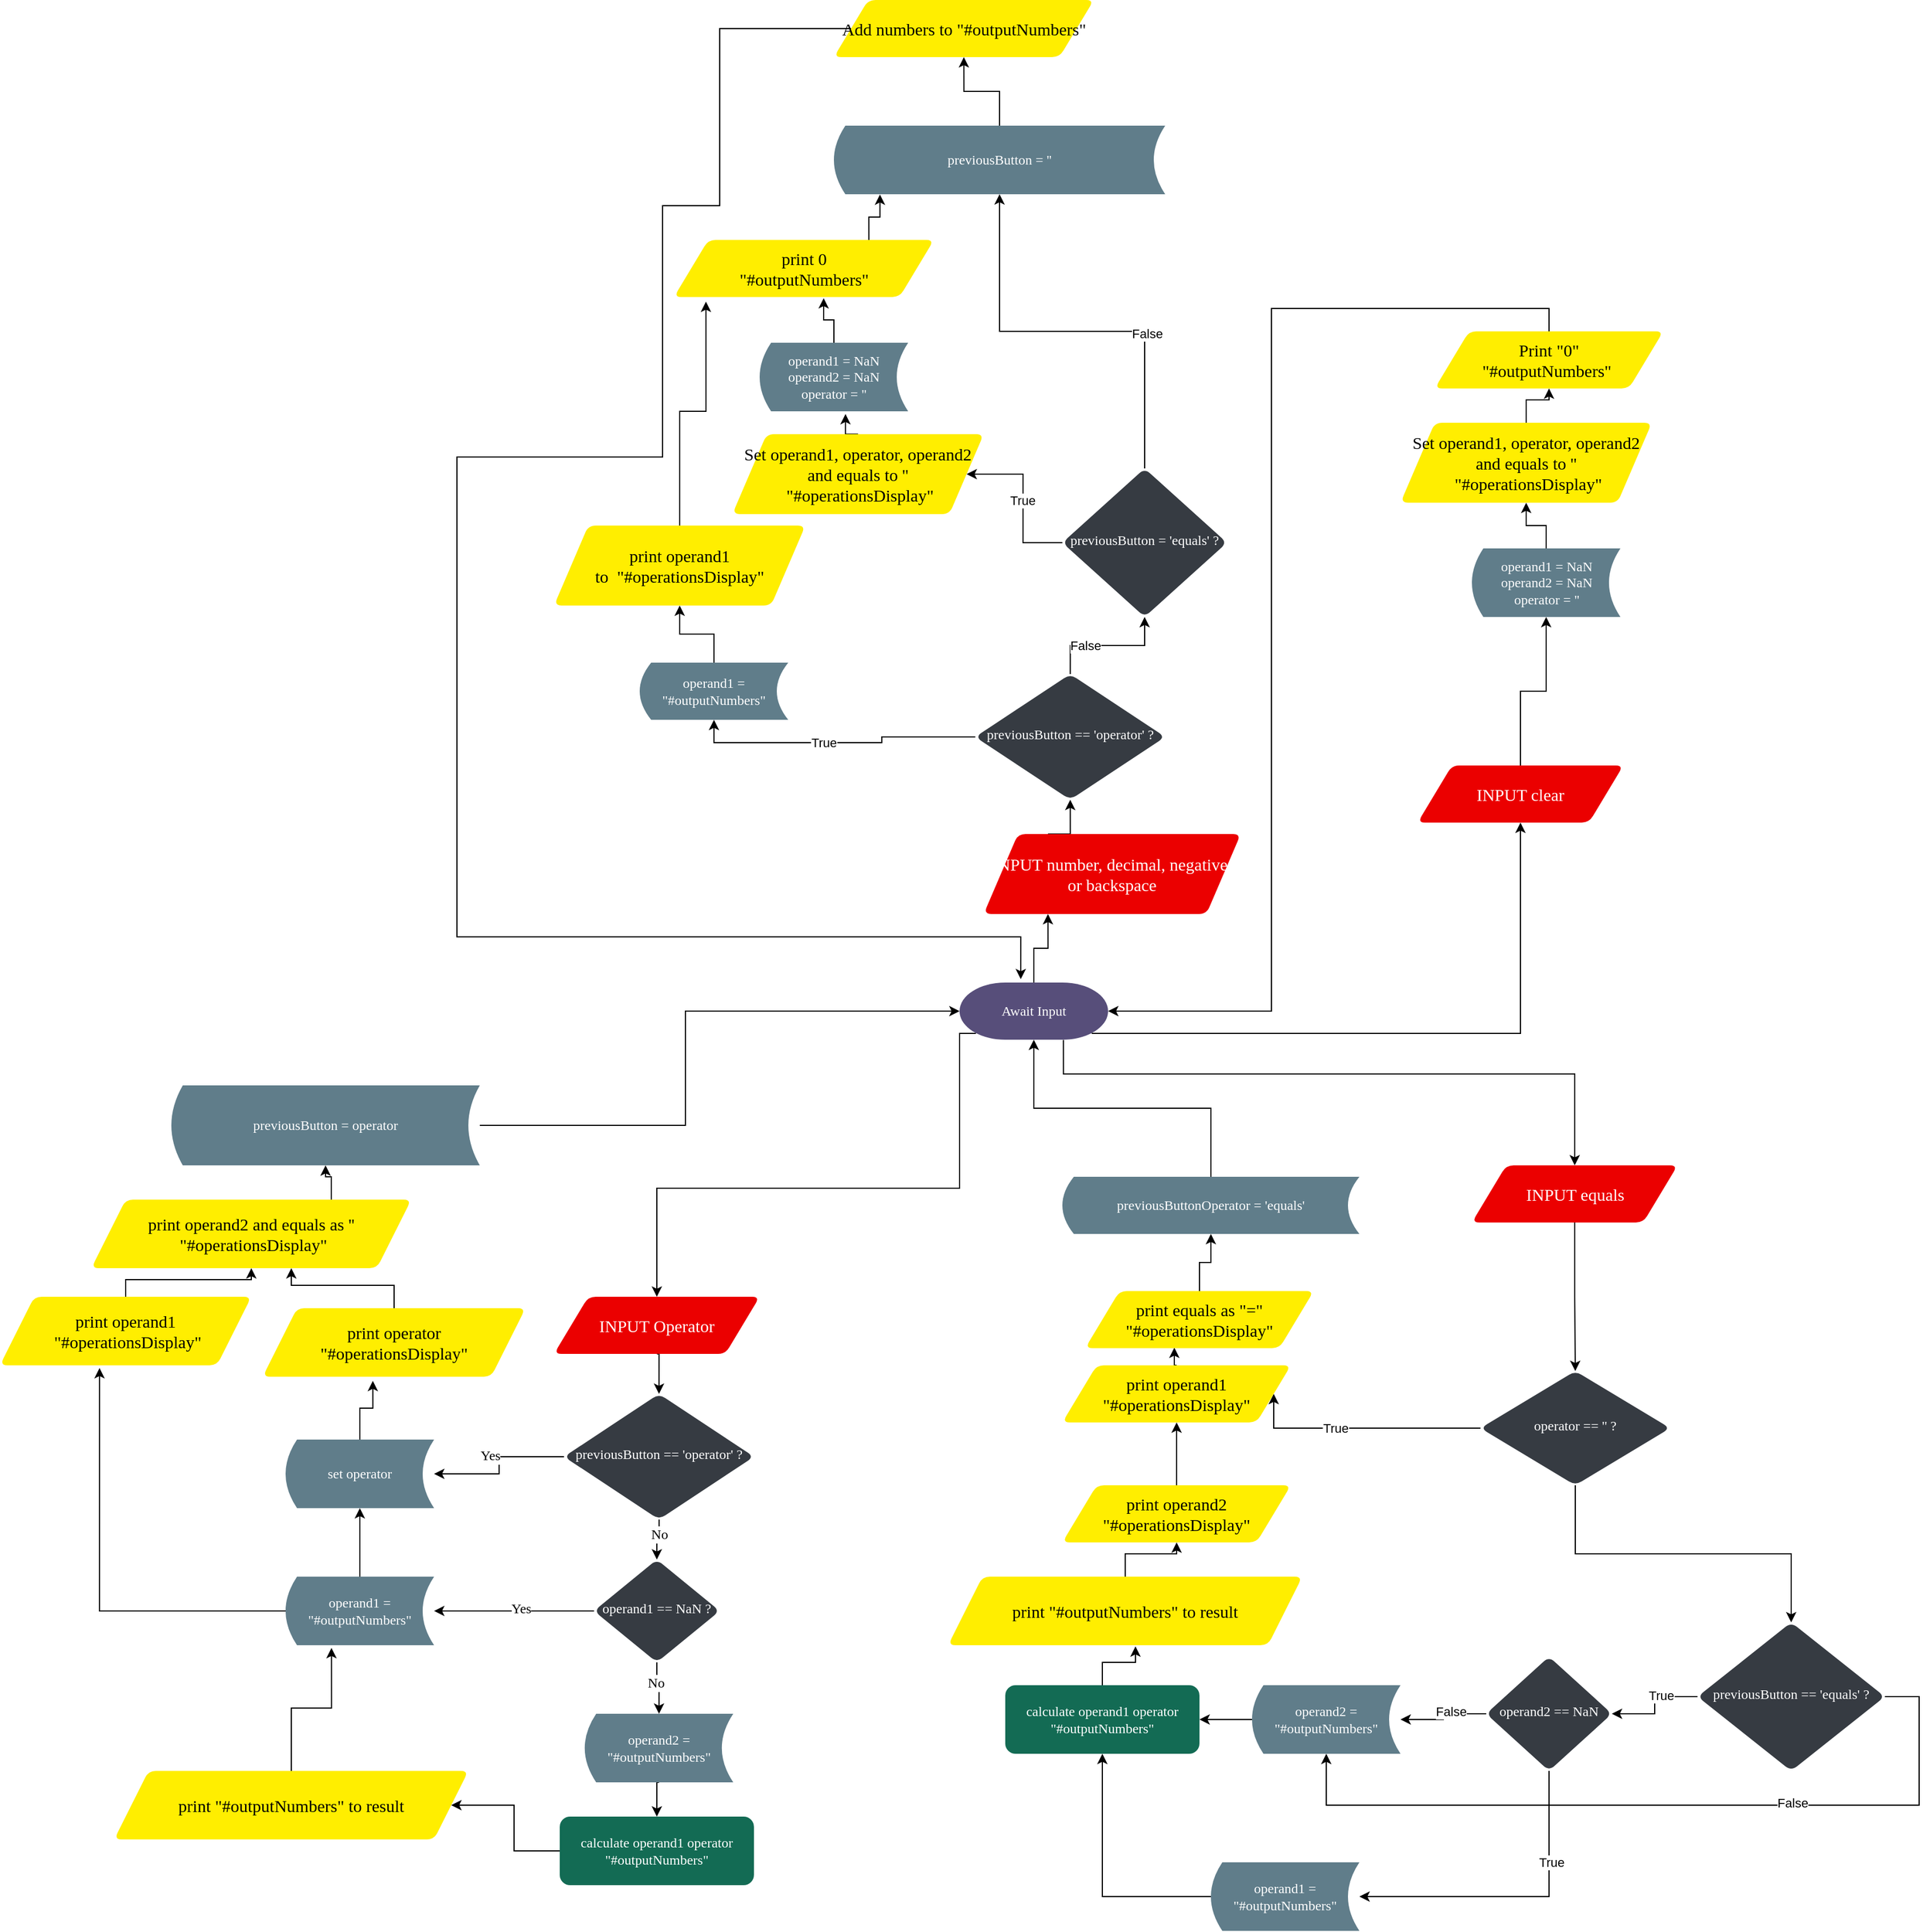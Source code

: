 <mxfile version="18.0.1" type="device"><diagram id="Rly4So87gS223mJRuIEQ" name="Page-1"><mxGraphModel dx="2090" dy="1705" grid="1" gridSize="10" guides="1" tooltips="1" connect="1" arrows="1" fold="1" page="0" pageScale="1" pageWidth="10000" pageHeight="10000" background="none" math="0" shadow="0"><root><mxCell id="0"/><mxCell id="1" parent="0"/><mxCell id="tPh6RQ-G_wPDg8Ruz9dp-7" style="edgeStyle=orthogonalEdgeStyle;rounded=0;orthogonalLoop=1;jettySize=auto;html=1;exitX=0.5;exitY=1;exitDx=0;exitDy=0;entryX=0.5;entryY=0;entryDx=0;entryDy=0;" parent="1" source="tPh6RQ-G_wPDg8Ruz9dp-3" target="tPh6RQ-G_wPDg8Ruz9dp-6" edge="1"><mxGeometry relative="1" as="geometry"/></mxCell><mxCell id="tPh6RQ-G_wPDg8Ruz9dp-3" value="INPUT Operator" style="shape=parallelogram;perimeter=parallelogramPerimeter;whiteSpace=wrap;fixedSize=1;rounded=1;fontFamily=Bahnschrift SemiBold;fontColor=#FFFFFF;fillColor=#EB0000;strokeColor=none;fontStyle=0;size=30;arcSize=13;fontSize=15;align=center;html=1;" parent="1" vertex="1"><mxGeometry x="-125" y="685" width="180" height="50" as="geometry"/></mxCell><mxCell id="tPh6RQ-G_wPDg8Ruz9dp-9" style="edgeStyle=orthogonalEdgeStyle;rounded=0;orthogonalLoop=1;jettySize=auto;html=1;entryX=0.5;entryY=0;entryDx=0;entryDy=0;fontSize=6;" parent="1" source="tPh6RQ-G_wPDg8Ruz9dp-6" target="tPh6RQ-G_wPDg8Ruz9dp-8" edge="1"><mxGeometry relative="1" as="geometry"/></mxCell><mxCell id="tPh6RQ-G_wPDg8Ruz9dp-39" value="No" style="edgeLabel;html=1;align=center;verticalAlign=middle;resizable=0;points=[];fontSize=12;fontStyle=0;fontFamily=Lucida Console;" parent="tPh6RQ-G_wPDg8Ruz9dp-9" vertex="1" connectable="0"><mxGeometry x="-0.307" relative="1" as="geometry"><mxPoint as="offset"/></mxGeometry></mxCell><mxCell id="tPh6RQ-G_wPDg8Ruz9dp-23" style="edgeStyle=orthogonalEdgeStyle;rounded=0;orthogonalLoop=1;jettySize=auto;html=1;fontSize=12;" parent="1" source="tPh6RQ-G_wPDg8Ruz9dp-6" target="tPh6RQ-G_wPDg8Ruz9dp-22" edge="1"><mxGeometry relative="1" as="geometry"/></mxCell><mxCell id="tPh6RQ-G_wPDg8Ruz9dp-37" value="Yes" style="edgeLabel;html=1;align=center;verticalAlign=middle;resizable=0;points=[];fontSize=12;fontStyle=0;fontFamily=Lucida Console;" parent="tPh6RQ-G_wPDg8Ruz9dp-23" vertex="1" connectable="0"><mxGeometry x="-0.174" y="-1" relative="1" as="geometry"><mxPoint x="-12" as="offset"/></mxGeometry></mxCell><mxCell id="tPh6RQ-G_wPDg8Ruz9dp-6" value="previousButton == 'operator' ?" style="rhombus;whiteSpace=wrap;html=1;shadow=0;fontFamily=Lucida Console;fontSize=12;align=center;strokeWidth=1;spacing=6;spacingTop=-4;rounded=1;arcSize=13;strokeColor=none;fontStyle=0;fontColor=#FFFFFF;fillColor=#363B42;" parent="1" vertex="1"><mxGeometry x="-116.25" y="770" width="166.25" height="110" as="geometry"/></mxCell><mxCell id="tPh6RQ-G_wPDg8Ruz9dp-12" style="edgeStyle=orthogonalEdgeStyle;rounded=0;orthogonalLoop=1;jettySize=auto;html=1;entryX=0.5;entryY=0;entryDx=0;entryDy=0;fontSize=12;" parent="1" source="tPh6RQ-G_wPDg8Ruz9dp-8" target="dW-GV8XVeUPdN6bRIFQh-60" edge="1"><mxGeometry relative="1" as="geometry"><mxPoint x="-35" y="1050" as="targetPoint"/></mxGeometry></mxCell><mxCell id="tPh6RQ-G_wPDg8Ruz9dp-40" value="No&lt;br style=&quot;font-size: 12px;&quot;&gt;" style="edgeLabel;html=1;align=center;verticalAlign=middle;resizable=0;points=[];fontSize=12;fontStyle=0;fontFamily=Lucida Console;" parent="tPh6RQ-G_wPDg8Ruz9dp-12" vertex="1" connectable="0"><mxGeometry x="-0.226" y="-1" relative="1" as="geometry"><mxPoint as="offset"/></mxGeometry></mxCell><mxCell id="tPh6RQ-G_wPDg8Ruz9dp-21" style="edgeStyle=orthogonalEdgeStyle;rounded=0;orthogonalLoop=1;jettySize=auto;html=1;exitX=0;exitY=0.5;exitDx=0;exitDy=0;fontSize=12;" parent="1" source="tPh6RQ-G_wPDg8Ruz9dp-8" target="tPh6RQ-G_wPDg8Ruz9dp-18" edge="1"><mxGeometry relative="1" as="geometry"/></mxCell><mxCell id="tPh6RQ-G_wPDg8Ruz9dp-38" value="Yes" style="edgeLabel;html=1;align=center;verticalAlign=middle;resizable=0;points=[];fontSize=12;fontStyle=0;fontFamily=Lucida Console;" parent="tPh6RQ-G_wPDg8Ruz9dp-21" vertex="1" connectable="0"><mxGeometry x="-0.088" y="-2" relative="1" as="geometry"><mxPoint as="offset"/></mxGeometry></mxCell><mxCell id="tPh6RQ-G_wPDg8Ruz9dp-8" value="operand1 == NaN ?" style="rhombus;whiteSpace=wrap;html=1;shadow=0;fontFamily=Lucida Console;fontSize=12;align=center;strokeWidth=1;spacing=6;spacingTop=-4;rounded=1;arcSize=13;strokeColor=none;fontStyle=0;fontColor=#FFFFFF;fillColor=#363B42;" parent="1" vertex="1"><mxGeometry x="-90" y="915" width="110" height="90" as="geometry"/></mxCell><mxCell id="tPh6RQ-G_wPDg8Ruz9dp-19" style="edgeStyle=orthogonalEdgeStyle;rounded=0;orthogonalLoop=1;jettySize=auto;html=1;exitX=0.5;exitY=0;exitDx=0;exitDy=0;entryX=0.309;entryY=1.04;entryDx=0;entryDy=0;entryPerimeter=0;fontSize=12;" parent="1" source="tPh6RQ-G_wPDg8Ruz9dp-16" target="tPh6RQ-G_wPDg8Ruz9dp-18" edge="1"><mxGeometry relative="1" as="geometry"/></mxCell><mxCell id="tPh6RQ-G_wPDg8Ruz9dp-16" value="print&amp;nbsp;&quot;#outputNumbers&quot; to result" style="shape=parallelogram;perimeter=parallelogramPerimeter;whiteSpace=wrap;fixedSize=1;rounded=1;fontFamily=Bahnschrift SemiBold;fontColor=default;fillColor=#FFEE00;strokeColor=none;fontStyle=0;size=30;arcSize=13;fontSize=15;align=center;html=1;" parent="1" vertex="1"><mxGeometry x="-510" y="1100" width="310" height="60" as="geometry"/></mxCell><mxCell id="tPh6RQ-G_wPDg8Ruz9dp-24" style="edgeStyle=orthogonalEdgeStyle;rounded=0;orthogonalLoop=1;jettySize=auto;html=1;exitX=0.5;exitY=0;exitDx=0;exitDy=0;fontSize=12;" parent="1" source="tPh6RQ-G_wPDg8Ruz9dp-18" target="tPh6RQ-G_wPDg8Ruz9dp-22" edge="1"><mxGeometry relative="1" as="geometry"/></mxCell><mxCell id="tPh6RQ-G_wPDg8Ruz9dp-28" style="edgeStyle=orthogonalEdgeStyle;rounded=0;orthogonalLoop=1;jettySize=auto;html=1;exitX=0;exitY=0.5;exitDx=0;exitDy=0;entryX=0.396;entryY=1.04;entryDx=0;entryDy=0;entryPerimeter=0;fontSize=12;" parent="1" source="tPh6RQ-G_wPDg8Ruz9dp-18" target="tPh6RQ-G_wPDg8Ruz9dp-26" edge="1"><mxGeometry relative="1" as="geometry"/></mxCell><mxCell id="tPh6RQ-G_wPDg8Ruz9dp-18" value="operand1 = &quot;#outputNumbers&quot;" style="shape=dataStorage;whiteSpace=wrap;html=1;fixedSize=1;rounded=1;fontFamily=Lucida Console;fontColor=#FFFFFF;fillColor=#607D8A;strokeColor=none;fontStyle=0;size=10;sketch=0;shadow=0;fontSize=12;" parent="1" vertex="1"><mxGeometry x="-360" y="930" width="130" height="60" as="geometry"/></mxCell><mxCell id="tPh6RQ-G_wPDg8Ruz9dp-27" style="edgeStyle=orthogonalEdgeStyle;rounded=0;orthogonalLoop=1;jettySize=auto;html=1;exitX=0.5;exitY=0;exitDx=0;exitDy=0;entryX=0.419;entryY=1.06;entryDx=0;entryDy=0;entryPerimeter=0;fontSize=12;" parent="1" source="tPh6RQ-G_wPDg8Ruz9dp-22" target="tPh6RQ-G_wPDg8Ruz9dp-25" edge="1"><mxGeometry relative="1" as="geometry"/></mxCell><mxCell id="tPh6RQ-G_wPDg8Ruz9dp-22" value="set operator" style="shape=dataStorage;whiteSpace=wrap;html=1;fixedSize=1;rounded=1;fontFamily=Lucida Console;fontColor=#FFFFFF;fillColor=#607D8A;strokeColor=none;fontStyle=0;size=10;sketch=0;shadow=0;fontSize=12;" parent="1" vertex="1"><mxGeometry x="-360" y="810" width="130" height="60" as="geometry"/></mxCell><mxCell id="tPh6RQ-G_wPDg8Ruz9dp-31" style="edgeStyle=orthogonalEdgeStyle;rounded=0;orthogonalLoop=1;jettySize=auto;html=1;exitX=0.5;exitY=0;exitDx=0;exitDy=0;entryX=0.625;entryY=1;entryDx=0;entryDy=0;entryPerimeter=0;fontSize=12;" parent="1" source="tPh6RQ-G_wPDg8Ruz9dp-25" target="tPh6RQ-G_wPDg8Ruz9dp-29" edge="1"><mxGeometry relative="1" as="geometry"/></mxCell><mxCell id="tPh6RQ-G_wPDg8Ruz9dp-25" value="print&amp;nbsp;operator&lt;br style=&quot;font-size: 15px;&quot;&gt;&quot;#operationsDisplay&quot;" style="shape=parallelogram;perimeter=parallelogramPerimeter;whiteSpace=wrap;fixedSize=1;rounded=1;fontFamily=Bahnschrift SemiBold;fontColor=default;fillColor=#FFEE00;strokeColor=none;fontStyle=0;size=30;arcSize=13;fontSize=15;align=center;html=1;" parent="1" vertex="1"><mxGeometry x="-380" y="695" width="230" height="60" as="geometry"/></mxCell><mxCell id="tPh6RQ-G_wPDg8Ruz9dp-30" style="edgeStyle=orthogonalEdgeStyle;rounded=0;orthogonalLoop=1;jettySize=auto;html=1;exitX=0.5;exitY=0;exitDx=0;exitDy=0;entryX=0.5;entryY=1;entryDx=0;entryDy=0;fontSize=12;" parent="1" source="tPh6RQ-G_wPDg8Ruz9dp-26" target="tPh6RQ-G_wPDg8Ruz9dp-29" edge="1"><mxGeometry relative="1" as="geometry"><Array as="points"><mxPoint x="-500" y="670"/><mxPoint x="-390" y="670"/></Array></mxGeometry></mxCell><mxCell id="tPh6RQ-G_wPDg8Ruz9dp-26" value="print&amp;nbsp;operand1&lt;br style=&quot;font-size: 15px;&quot;&gt;&amp;nbsp;&quot;#operationsDisplay&quot;" style="shape=parallelogram;perimeter=parallelogramPerimeter;whiteSpace=wrap;fixedSize=1;rounded=1;fontFamily=Bahnschrift SemiBold;fontColor=default;fillColor=#FFEE00;strokeColor=none;fontStyle=0;size=30;arcSize=13;fontSize=15;align=center;html=1;" parent="1" vertex="1"><mxGeometry x="-610" y="685" width="220" height="60" as="geometry"/></mxCell><mxCell id="tPh6RQ-G_wPDg8Ruz9dp-33" style="edgeStyle=orthogonalEdgeStyle;rounded=0;orthogonalLoop=1;jettySize=auto;html=1;exitX=0.75;exitY=0;exitDx=0;exitDy=0;fontSize=12;" parent="1" source="tPh6RQ-G_wPDg8Ruz9dp-29" target="tPh6RQ-G_wPDg8Ruz9dp-32" edge="1"><mxGeometry relative="1" as="geometry"/></mxCell><mxCell id="tPh6RQ-G_wPDg8Ruz9dp-29" value="print&amp;nbsp;operand2 and equals as ''&lt;br style=&quot;font-size: 15px;&quot;&gt;&amp;nbsp;&quot;#operationsDisplay&quot;" style="shape=parallelogram;perimeter=parallelogramPerimeter;whiteSpace=wrap;fixedSize=1;rounded=1;fontFamily=Bahnschrift SemiBold;fontColor=default;fillColor=#FFEE00;strokeColor=none;fontStyle=0;size=30;arcSize=13;fontSize=15;align=center;html=1;" parent="1" vertex="1"><mxGeometry x="-530" y="600" width="280" height="60" as="geometry"/></mxCell><mxCell id="tPh6RQ-G_wPDg8Ruz9dp-99" style="edgeStyle=orthogonalEdgeStyle;rounded=0;orthogonalLoop=1;jettySize=auto;html=1;exitX=1;exitY=0.5;exitDx=0;exitDy=0;fontFamily=Candara;fontSize=15;fontColor=#FFFFFF;entryX=0;entryY=0.5;entryDx=0;entryDy=0;entryPerimeter=0;" parent="1" source="tPh6RQ-G_wPDg8Ruz9dp-32" target="tPh6RQ-G_wPDg8Ruz9dp-53" edge="1"><mxGeometry relative="1" as="geometry"><mxPoint x="70" y="420" as="targetPoint"/><Array as="points"><mxPoint x="-10" y="535"/><mxPoint x="-10" y="435"/></Array></mxGeometry></mxCell><mxCell id="tPh6RQ-G_wPDg8Ruz9dp-32" value="previousButton = operator" style="shape=dataStorage;whiteSpace=wrap;html=1;fixedSize=1;rounded=1;fontFamily=Lucida Console;fontColor=#FFFFFF;fillColor=#607D8A;strokeColor=none;fontStyle=0;size=10;sketch=0;shadow=0;fontSize=12;" parent="1" vertex="1"><mxGeometry x="-460" y="500" width="270" height="70" as="geometry"/></mxCell><mxCell id="tPh6RQ-G_wPDg8Ruz9dp-36" style="edgeStyle=orthogonalEdgeStyle;rounded=0;orthogonalLoop=1;jettySize=auto;html=1;exitX=0;exitY=0.5;exitDx=0;exitDy=0;fontSize=12;" parent="1" source="tPh6RQ-G_wPDg8Ruz9dp-35" target="tPh6RQ-G_wPDg8Ruz9dp-16" edge="1"><mxGeometry relative="1" as="geometry"/></mxCell><mxCell id="tPh6RQ-G_wPDg8Ruz9dp-35" value="calculate operand1 operator &quot;#outputNumbers&quot;" style="rounded=1;whiteSpace=wrap;html=1;fontSize=12;glass=0;strokeWidth=1;shadow=0;fillColor=#136B54;strokeColor=none;fontColor=#FFFFFF;fontStyle=0;fontFamily=Lucida Console;" parent="1" vertex="1"><mxGeometry x="-120" y="1140" width="170" height="60" as="geometry"/></mxCell><mxCell id="tPh6RQ-G_wPDg8Ruz9dp-87" style="edgeStyle=orthogonalEdgeStyle;rounded=0;orthogonalLoop=1;jettySize=auto;html=1;entryX=0.5;entryY=0;entryDx=0;entryDy=0;fontFamily=Candara;fontSize=15;fontColor=#FFFFFF;exitX=0.699;exitY=1.006;exitDx=0;exitDy=0;exitPerimeter=0;" parent="1" source="tPh6RQ-G_wPDg8Ruz9dp-53" target="tPh6RQ-G_wPDg8Ruz9dp-86" edge="1"><mxGeometry relative="1" as="geometry"><mxPoint x="350" y="470" as="sourcePoint"/><Array as="points"><mxPoint x="321" y="490"/><mxPoint x="769" y="490"/></Array></mxGeometry></mxCell><mxCell id="tPh6RQ-G_wPDg8Ruz9dp-97" style="edgeStyle=orthogonalEdgeStyle;rounded=0;orthogonalLoop=1;jettySize=auto;html=1;entryX=0.5;entryY=0;entryDx=0;entryDy=0;fontFamily=Candara;fontSize=15;fontColor=#FFFFFF;exitX=0.11;exitY=0.89;exitDx=0;exitDy=0;exitPerimeter=0;" parent="1" source="tPh6RQ-G_wPDg8Ruz9dp-53" target="tPh6RQ-G_wPDg8Ruz9dp-3" edge="1"><mxGeometry relative="1" as="geometry"><mxPoint x="240" y="470" as="sourcePoint"/><Array as="points"><mxPoint x="230" y="454"/><mxPoint x="230" y="590"/><mxPoint x="-35" y="590"/></Array></mxGeometry></mxCell><mxCell id="tPh6RQ-G_wPDg8Ruz9dp-115" style="edgeStyle=orthogonalEdgeStyle;rounded=0;orthogonalLoop=1;jettySize=auto;html=1;exitX=0.89;exitY=0.89;exitDx=0;exitDy=0;exitPerimeter=0;entryX=0.5;entryY=1;entryDx=0;entryDy=0;fontFamily=Lucida Console;fontSize=12;fontColor=#191919;" parent="1" source="tPh6RQ-G_wPDg8Ruz9dp-53" target="tPh6RQ-G_wPDg8Ruz9dp-76" edge="1"><mxGeometry relative="1" as="geometry"/></mxCell><mxCell id="dW-GV8XVeUPdN6bRIFQh-50" style="edgeStyle=orthogonalEdgeStyle;rounded=0;orthogonalLoop=1;jettySize=auto;html=1;exitX=0.5;exitY=0;exitDx=0;exitDy=0;exitPerimeter=0;entryX=0.25;entryY=1;entryDx=0;entryDy=0;" parent="1" source="tPh6RQ-G_wPDg8Ruz9dp-53" target="dW-GV8XVeUPdN6bRIFQh-49" edge="1"><mxGeometry relative="1" as="geometry"/></mxCell><mxCell id="tPh6RQ-G_wPDg8Ruz9dp-53" value="&lt;span style=&quot;font-size: 12px;&quot;&gt;Await Input&lt;/span&gt;" style="strokeWidth=2;html=1;shape=mxgraph.flowchart.terminator;whiteSpace=wrap;fontSize=12;fontColor=#FCFCFC;fillColor=#574E7A;strokeColor=none;fontStyle=0;fontFamily=Lucida Console;" parent="1" vertex="1"><mxGeometry x="230" y="410" width="130" height="50" as="geometry"/></mxCell><mxCell id="tPh6RQ-G_wPDg8Ruz9dp-71" style="edgeStyle=orthogonalEdgeStyle;rounded=0;orthogonalLoop=1;jettySize=auto;html=1;exitX=0.5;exitY=0;exitDx=0;exitDy=0;entryX=0.5;entryY=1;entryDx=0;entryDy=0;fontFamily=Candara;fontSize=15;fontColor=#FCFCFC;" parent="1" source="tPh6RQ-G_wPDg8Ruz9dp-68" target="tPh6RQ-G_wPDg8Ruz9dp-70" edge="1"><mxGeometry relative="1" as="geometry"/></mxCell><mxCell id="tPh6RQ-G_wPDg8Ruz9dp-68" value="previousButton = ''" style="shape=dataStorage;whiteSpace=wrap;html=1;fixedSize=1;rounded=1;fontFamily=Lucida Console;fontColor=#FFFFFF;fillColor=#607D8A;strokeColor=none;fontStyle=0;size=10;sketch=0;shadow=0;fontSize=12;" parent="1" vertex="1"><mxGeometry x="120" y="-340" width="290" height="60" as="geometry"/></mxCell><mxCell id="tPh6RQ-G_wPDg8Ruz9dp-72" style="edgeStyle=orthogonalEdgeStyle;rounded=0;orthogonalLoop=1;jettySize=auto;html=1;exitX=0;exitY=0.5;exitDx=0;exitDy=0;entryX=0.412;entryY=-0.059;entryDx=0;entryDy=0;entryPerimeter=0;fontFamily=Candara;fontSize=15;fontColor=#FCFCFC;" parent="1" source="tPh6RQ-G_wPDg8Ruz9dp-70" target="tPh6RQ-G_wPDg8Ruz9dp-53" edge="1"><mxGeometry relative="1" as="geometry"><Array as="points"><mxPoint x="20" y="-425"/><mxPoint x="20" y="-270"/><mxPoint x="-30" y="-270"/><mxPoint x="-30" y="-50"/><mxPoint x="-210" y="-50"/><mxPoint x="-210" y="370"/><mxPoint x="284" y="370"/></Array></mxGeometry></mxCell><mxCell id="tPh6RQ-G_wPDg8Ruz9dp-70" value="Add numbers to &quot;#outputNumbers&quot;" style="shape=parallelogram;perimeter=parallelogramPerimeter;whiteSpace=wrap;fixedSize=1;rounded=1;fontFamily=Bahnschrift SemiBold;fontColor=default;fillColor=#FFEE00;strokeColor=none;fontStyle=0;size=30;arcSize=13;fontSize=15;align=center;html=1;" parent="1" vertex="1"><mxGeometry x="120" y="-450" width="227.5" height="50" as="geometry"/></mxCell><mxCell id="ccp6cIoCAPim08XhRnKa-7" style="edgeStyle=orthogonalEdgeStyle;rounded=0;orthogonalLoop=1;jettySize=auto;html=1;exitX=0.5;exitY=0;exitDx=0;exitDy=0;entryX=0.5;entryY=1;entryDx=0;entryDy=0;" edge="1" parent="1" source="tPh6RQ-G_wPDg8Ruz9dp-76" target="tPh6RQ-G_wPDg8Ruz9dp-80"><mxGeometry relative="1" as="geometry"/></mxCell><mxCell id="tPh6RQ-G_wPDg8Ruz9dp-76" value="INPUT clear" style="shape=parallelogram;perimeter=parallelogramPerimeter;whiteSpace=wrap;fixedSize=1;rounded=1;fontFamily=Bahnschrift SemiBold;fontColor=#FFFFFF;fillColor=#EB0000;strokeColor=none;fontStyle=0;size=30;arcSize=13;fontSize=15;align=center;html=1;" parent="1" vertex="1"><mxGeometry x="631" y="220.0" width="180" height="50" as="geometry"/></mxCell><mxCell id="tPh6RQ-G_wPDg8Ruz9dp-85" style="edgeStyle=orthogonalEdgeStyle;rounded=0;orthogonalLoop=1;jettySize=auto;html=1;exitX=0.5;exitY=0;exitDx=0;exitDy=0;fontFamily=Candara;fontSize=15;fontColor=#FFFFFF;" parent="1" source="tPh6RQ-G_wPDg8Ruz9dp-77" target="tPh6RQ-G_wPDg8Ruz9dp-78" edge="1"><mxGeometry relative="1" as="geometry"/></mxCell><mxCell id="tPh6RQ-G_wPDg8Ruz9dp-77" value="&lt;div&gt;Set operand1, operator, operand2 and equals to ''&lt;/div&gt;&lt;div&gt;&amp;nbsp;&quot;#operationsDisplay&quot;&lt;/div&gt;" style="shape=parallelogram;perimeter=parallelogramPerimeter;whiteSpace=wrap;fixedSize=1;rounded=1;fontFamily=Bahnschrift SemiBold;fontColor=default;fillColor=#FFEE00;strokeColor=none;fontStyle=0;size=30;arcSize=13;fontSize=15;align=center;html=1;" parent="1" vertex="1"><mxGeometry x="616" y="-80" width="220" height="70" as="geometry"/></mxCell><mxCell id="tPh6RQ-G_wPDg8Ruz9dp-114" style="edgeStyle=orthogonalEdgeStyle;rounded=0;orthogonalLoop=1;jettySize=auto;html=1;exitX=0.5;exitY=0;exitDx=0;exitDy=0;fontFamily=Lucida Console;fontSize=12;fontColor=#191919;entryX=1;entryY=0.5;entryDx=0;entryDy=0;entryPerimeter=0;" parent="1" source="tPh6RQ-G_wPDg8Ruz9dp-78" target="tPh6RQ-G_wPDg8Ruz9dp-53" edge="1"><mxGeometry relative="1" as="geometry"><mxPoint x="380" y="420" as="targetPoint"/></mxGeometry></mxCell><mxCell id="tPh6RQ-G_wPDg8Ruz9dp-78" value="Print &quot;0&quot;&lt;br&gt;&quot;#outputNumbers&quot;&amp;nbsp;" style="shape=parallelogram;perimeter=parallelogramPerimeter;whiteSpace=wrap;fixedSize=1;rounded=1;fontFamily=Bahnschrift SemiBold;fontColor=default;fillColor=#FFEE00;strokeColor=none;fontStyle=0;size=30;arcSize=13;fontSize=15;align=center;html=1;" parent="1" vertex="1"><mxGeometry x="646" y="-160" width="200" height="50" as="geometry"/></mxCell><mxCell id="tPh6RQ-G_wPDg8Ruz9dp-84" style="edgeStyle=orthogonalEdgeStyle;rounded=0;orthogonalLoop=1;jettySize=auto;html=1;exitX=0.5;exitY=0;exitDx=0;exitDy=0;entryX=0.5;entryY=1;entryDx=0;entryDy=0;fontFamily=Candara;fontSize=15;fontColor=#FFFFFF;" parent="1" source="tPh6RQ-G_wPDg8Ruz9dp-80" target="tPh6RQ-G_wPDg8Ruz9dp-77" edge="1"><mxGeometry relative="1" as="geometry"/></mxCell><mxCell id="tPh6RQ-G_wPDg8Ruz9dp-80" value="operand1 = NaN&lt;br&gt;operand2 = NaN&lt;br&gt;operator = ''" style="shape=dataStorage;whiteSpace=wrap;html=1;fixedSize=1;rounded=1;fontFamily=Lucida Console;fontColor=#FFFFFF;fillColor=#607D8A;strokeColor=none;fontStyle=0;size=10;sketch=0;shadow=0;fontSize=12;" parent="1" vertex="1"><mxGeometry x="678.5" y="30" width="130" height="60" as="geometry"/></mxCell><mxCell id="dW-GV8XVeUPdN6bRIFQh-1" style="edgeStyle=orthogonalEdgeStyle;rounded=0;orthogonalLoop=1;jettySize=auto;html=1;exitX=0.5;exitY=1;exitDx=0;exitDy=0;entryX=0.5;entryY=0;entryDx=0;entryDy=0;" parent="1" source="tPh6RQ-G_wPDg8Ruz9dp-86" target="tPh6RQ-G_wPDg8Ruz9dp-88" edge="1"><mxGeometry relative="1" as="geometry"><mxPoint x="769" y="700" as="targetPoint"/></mxGeometry></mxCell><mxCell id="tPh6RQ-G_wPDg8Ruz9dp-86" value="INPUT equals" style="shape=parallelogram;perimeter=parallelogramPerimeter;whiteSpace=wrap;fixedSize=1;rounded=1;fontFamily=Bahnschrift SemiBold;fontColor=#FFFFFF;fillColor=#EB0000;strokeColor=none;fontStyle=0;size=30;arcSize=13;fontSize=15;align=center;html=1;" parent="1" vertex="1"><mxGeometry x="678.5" y="570.0" width="180" height="50" as="geometry"/></mxCell><mxCell id="dW-GV8XVeUPdN6bRIFQh-11" style="edgeStyle=orthogonalEdgeStyle;rounded=0;orthogonalLoop=1;jettySize=auto;html=1;exitX=0;exitY=0.5;exitDx=0;exitDy=0;entryX=1;entryY=0.5;entryDx=0;entryDy=0;" parent="1" source="tPh6RQ-G_wPDg8Ruz9dp-88" target="dW-GV8XVeUPdN6bRIFQh-6" edge="1"><mxGeometry relative="1" as="geometry"><mxPoint x="482.46" y="904.98" as="targetPoint"/><Array as="points"><mxPoint x="670" y="800"/><mxPoint x="670" y="800"/></Array></mxGeometry></mxCell><mxCell id="dW-GV8XVeUPdN6bRIFQh-12" value="True" style="edgeLabel;html=1;align=center;verticalAlign=middle;resizable=0;points=[];" parent="dW-GV8XVeUPdN6bRIFQh-11" vertex="1" connectable="0"><mxGeometry x="-0.296" relative="1" as="geometry"><mxPoint x="-53" as="offset"/></mxGeometry></mxCell><mxCell id="dW-GV8XVeUPdN6bRIFQh-26" style="edgeStyle=orthogonalEdgeStyle;rounded=0;orthogonalLoop=1;jettySize=auto;html=1;exitX=0.5;exitY=1;exitDx=0;exitDy=0;entryX=0.5;entryY=0;entryDx=0;entryDy=0;" parent="1" source="tPh6RQ-G_wPDg8Ruz9dp-88" target="tPh6RQ-G_wPDg8Ruz9dp-91" edge="1"><mxGeometry relative="1" as="geometry"/></mxCell><mxCell id="tPh6RQ-G_wPDg8Ruz9dp-88" value="operator == '' ?" style="rhombus;whiteSpace=wrap;html=1;shadow=0;fontFamily=Lucida Console;fontSize=12;align=center;strokeWidth=1;spacing=6;spacingTop=-4;rounded=1;arcSize=13;strokeColor=none;fontStyle=0;fontColor=#FFFFFF;fillColor=#363B42;" parent="1" vertex="1"><mxGeometry x="686" y="750" width="166" height="100" as="geometry"/></mxCell><mxCell id="dW-GV8XVeUPdN6bRIFQh-29" style="edgeStyle=orthogonalEdgeStyle;rounded=0;orthogonalLoop=1;jettySize=auto;html=1;exitX=0;exitY=0.5;exitDx=0;exitDy=0;entryX=1;entryY=0.5;entryDx=0;entryDy=0;" parent="1" source="tPh6RQ-G_wPDg8Ruz9dp-91" target="dW-GV8XVeUPdN6bRIFQh-37" edge="1"><mxGeometry relative="1" as="geometry"><mxPoint x="720" y="1050" as="targetPoint"/></mxGeometry></mxCell><mxCell id="dW-GV8XVeUPdN6bRIFQh-33" value="True" style="edgeLabel;html=1;align=center;verticalAlign=middle;resizable=0;points=[];" parent="dW-GV8XVeUPdN6bRIFQh-29" vertex="1" connectable="0"><mxGeometry x="-0.283" y="-1" relative="1" as="geometry"><mxPoint as="offset"/></mxGeometry></mxCell><mxCell id="dW-GV8XVeUPdN6bRIFQh-34" style="edgeStyle=orthogonalEdgeStyle;rounded=0;orthogonalLoop=1;jettySize=auto;html=1;exitX=1;exitY=0.5;exitDx=0;exitDy=0;entryX=0.5;entryY=1;entryDx=0;entryDy=0;" parent="1" source="tPh6RQ-G_wPDg8Ruz9dp-91" target="dW-GV8XVeUPdN6bRIFQh-28" edge="1"><mxGeometry relative="1" as="geometry"><mxPoint x="1070" y="1270" as="targetPoint"/><mxPoint x="1070" y="1120" as="sourcePoint"/><Array as="points"><mxPoint x="1070" y="1035"/><mxPoint x="1070" y="1130"/><mxPoint x="551" y="1130"/></Array></mxGeometry></mxCell><mxCell id="dW-GV8XVeUPdN6bRIFQh-36" value="False" style="edgeLabel;html=1;align=center;verticalAlign=middle;resizable=0;points=[];" parent="dW-GV8XVeUPdN6bRIFQh-34" vertex="1" connectable="0"><mxGeometry x="-0.314" y="-2" relative="1" as="geometry"><mxPoint as="offset"/></mxGeometry></mxCell><mxCell id="tPh6RQ-G_wPDg8Ruz9dp-91" value="previousButton == 'equals' ?" style="rhombus;whiteSpace=wrap;html=1;shadow=0;fontFamily=Lucida Console;fontSize=12;align=center;strokeWidth=1;spacing=6;spacingTop=-4;rounded=1;arcSize=13;strokeColor=none;fontStyle=0;fontColor=#FFFFFF;fillColor=#363B42;" parent="1" vertex="1"><mxGeometry x="876" y="970" width="164" height="130" as="geometry"/></mxCell><mxCell id="tPh6RQ-G_wPDg8Ruz9dp-96" style="edgeStyle=orthogonalEdgeStyle;rounded=0;orthogonalLoop=1;jettySize=auto;html=1;fontFamily=Candara;fontSize=15;fontColor=#FFFFFF;entryX=0.5;entryY=1;entryDx=0;entryDy=0;entryPerimeter=0;" parent="1" source="tPh6RQ-G_wPDg8Ruz9dp-95" target="tPh6RQ-G_wPDg8Ruz9dp-53" edge="1"><mxGeometry relative="1" as="geometry"><mxPoint x="300" y="470" as="targetPoint"/></mxGeometry></mxCell><mxCell id="tPh6RQ-G_wPDg8Ruz9dp-95" value="previousButtonOperator = 'equals'" style="shape=dataStorage;whiteSpace=wrap;html=1;fixedSize=1;rounded=1;fontFamily=Lucida Console;fontColor=#FFFFFF;fillColor=#607D8A;strokeColor=none;fontStyle=0;size=10;sketch=0;shadow=0;fontSize=12;" parent="1" vertex="1"><mxGeometry x="320" y="580" width="260" height="50" as="geometry"/></mxCell><mxCell id="dW-GV8XVeUPdN6bRIFQh-32" style="edgeStyle=orthogonalEdgeStyle;rounded=0;orthogonalLoop=1;jettySize=auto;html=1;exitX=0.5;exitY=0;exitDx=0;exitDy=0;entryX=0.529;entryY=1.017;entryDx=0;entryDy=0;entryPerimeter=0;" parent="1" source="tPh6RQ-G_wPDg8Ruz9dp-106" target="dW-GV8XVeUPdN6bRIFQh-31" edge="1"><mxGeometry relative="1" as="geometry"/></mxCell><mxCell id="tPh6RQ-G_wPDg8Ruz9dp-106" value="calculate operand1 operator &quot;#outputNumbers&quot;" style="rounded=1;whiteSpace=wrap;html=1;fontSize=12;glass=0;strokeWidth=1;shadow=0;fillColor=#136B54;strokeColor=none;fontColor=#FFFFFF;fontStyle=0;fontFamily=Lucida Console;" parent="1" vertex="1"><mxGeometry x="270" y="1025" width="170" height="60" as="geometry"/></mxCell><mxCell id="dW-GV8XVeUPdN6bRIFQh-9" style="edgeStyle=orthogonalEdgeStyle;rounded=0;orthogonalLoop=1;jettySize=auto;html=1;exitX=0.5;exitY=0;exitDx=0;exitDy=0;entryX=0.39;entryY=0.99;entryDx=0;entryDy=0;entryPerimeter=0;" parent="1" source="dW-GV8XVeUPdN6bRIFQh-6" target="dW-GV8XVeUPdN6bRIFQh-7" edge="1"><mxGeometry relative="1" as="geometry"/></mxCell><mxCell id="dW-GV8XVeUPdN6bRIFQh-6" value="print&amp;nbsp;operand1&lt;br&gt;&quot;#operationsDisplay&quot;" style="shape=parallelogram;perimeter=parallelogramPerimeter;whiteSpace=wrap;fixedSize=1;rounded=1;fontFamily=Bahnschrift SemiBold;fontColor=default;fillColor=#FFEE00;strokeColor=none;fontStyle=0;size=30;arcSize=13;fontSize=15;align=center;html=1;" parent="1" vertex="1"><mxGeometry x="320" y="745" width="200" height="50" as="geometry"/></mxCell><mxCell id="dW-GV8XVeUPdN6bRIFQh-10" style="edgeStyle=orthogonalEdgeStyle;rounded=0;orthogonalLoop=1;jettySize=auto;html=1;exitX=0.5;exitY=0;exitDx=0;exitDy=0;entryX=0.5;entryY=1;entryDx=0;entryDy=0;" parent="1" source="dW-GV8XVeUPdN6bRIFQh-7" target="tPh6RQ-G_wPDg8Ruz9dp-95" edge="1"><mxGeometry relative="1" as="geometry"/></mxCell><mxCell id="dW-GV8XVeUPdN6bRIFQh-7" value="print&amp;nbsp;equals as &quot;=&quot;&lt;br&gt;&quot;#operationsDisplay&quot;" style="shape=parallelogram;perimeter=parallelogramPerimeter;whiteSpace=wrap;fixedSize=1;rounded=1;fontFamily=Bahnschrift SemiBold;fontColor=default;fillColor=#FFEE00;strokeColor=none;fontStyle=0;size=30;arcSize=13;fontSize=15;align=center;html=1;" parent="1" vertex="1"><mxGeometry x="340" y="680" width="200" height="50" as="geometry"/></mxCell><mxCell id="dW-GV8XVeUPdN6bRIFQh-30" style="edgeStyle=orthogonalEdgeStyle;rounded=0;orthogonalLoop=1;jettySize=auto;html=1;exitX=0;exitY=0.5;exitDx=0;exitDy=0;entryX=1;entryY=0.5;entryDx=0;entryDy=0;" parent="1" source="dW-GV8XVeUPdN6bRIFQh-28" target="tPh6RQ-G_wPDg8Ruz9dp-106" edge="1"><mxGeometry relative="1" as="geometry"/></mxCell><mxCell id="dW-GV8XVeUPdN6bRIFQh-28" value="operand2 = &quot;#outputNumbers&quot;" style="shape=dataStorage;whiteSpace=wrap;html=1;fixedSize=1;rounded=1;fontFamily=Lucida Console;fontColor=#FFFFFF;fillColor=#607D8A;strokeColor=none;fontStyle=0;size=10;sketch=0;shadow=0;fontSize=12;" parent="1" vertex="1"><mxGeometry x="486" y="1025" width="130" height="60" as="geometry"/></mxCell><mxCell id="dW-GV8XVeUPdN6bRIFQh-58" style="edgeStyle=orthogonalEdgeStyle;rounded=0;orthogonalLoop=1;jettySize=auto;html=1;exitX=0.5;exitY=0;exitDx=0;exitDy=0;" parent="1" source="dW-GV8XVeUPdN6bRIFQh-31" target="dW-GV8XVeUPdN6bRIFQh-57" edge="1"><mxGeometry relative="1" as="geometry"/></mxCell><mxCell id="dW-GV8XVeUPdN6bRIFQh-31" value="print&amp;nbsp;&quot;#outputNumbers&quot; to result" style="shape=parallelogram;perimeter=parallelogramPerimeter;whiteSpace=wrap;fixedSize=1;rounded=1;fontFamily=Bahnschrift SemiBold;fontColor=default;fillColor=#FFEE00;strokeColor=none;fontStyle=0;size=30;arcSize=13;fontSize=15;align=center;html=1;" parent="1" vertex="1"><mxGeometry x="220" y="930" width="310" height="60" as="geometry"/></mxCell><mxCell id="dW-GV8XVeUPdN6bRIFQh-38" style="edgeStyle=orthogonalEdgeStyle;rounded=0;orthogonalLoop=1;jettySize=auto;html=1;exitX=0;exitY=0.5;exitDx=0;exitDy=0;" parent="1" source="dW-GV8XVeUPdN6bRIFQh-37" target="dW-GV8XVeUPdN6bRIFQh-28" edge="1"><mxGeometry relative="1" as="geometry"/></mxCell><mxCell id="dW-GV8XVeUPdN6bRIFQh-39" value="False" style="edgeLabel;html=1;align=center;verticalAlign=middle;resizable=0;points=[];" parent="dW-GV8XVeUPdN6bRIFQh-38" vertex="1" connectable="0"><mxGeometry x="-0.208" y="-2" relative="1" as="geometry"><mxPoint as="offset"/></mxGeometry></mxCell><mxCell id="dW-GV8XVeUPdN6bRIFQh-55" style="edgeStyle=orthogonalEdgeStyle;rounded=0;orthogonalLoop=1;jettySize=auto;html=1;entryX=1;entryY=0.5;entryDx=0;entryDy=0;" parent="1" source="dW-GV8XVeUPdN6bRIFQh-37" target="dW-GV8XVeUPdN6bRIFQh-54" edge="1"><mxGeometry relative="1" as="geometry"><Array as="points"><mxPoint x="746" y="1210"/></Array></mxGeometry></mxCell><mxCell id="ccp6cIoCAPim08XhRnKa-8" value="True" style="edgeLabel;html=1;align=center;verticalAlign=middle;resizable=0;points=[];" vertex="1" connectable="0" parent="dW-GV8XVeUPdN6bRIFQh-55"><mxGeometry x="-0.42" y="2" relative="1" as="geometry"><mxPoint as="offset"/></mxGeometry></mxCell><mxCell id="dW-GV8XVeUPdN6bRIFQh-37" value="operand2 == NaN" style="rhombus;whiteSpace=wrap;html=1;shadow=0;fontFamily=Lucida Console;fontSize=12;align=center;strokeWidth=1;spacing=6;spacingTop=-4;rounded=1;arcSize=13;strokeColor=none;fontStyle=0;fontColor=#FFFFFF;fillColor=#363B42;" parent="1" vertex="1"><mxGeometry x="691" y="1000" width="110" height="100" as="geometry"/></mxCell><mxCell id="dW-GV8XVeUPdN6bRIFQh-44" style="edgeStyle=orthogonalEdgeStyle;rounded=0;orthogonalLoop=1;jettySize=auto;html=1;exitX=0.5;exitY=0;exitDx=0;exitDy=0;entryX=0.5;entryY=1;entryDx=0;entryDy=0;" parent="1" source="dW-GV8XVeUPdN6bRIFQh-42" target="tPh6RQ-G_wPDg8Ruz9dp-68" edge="1"><mxGeometry relative="1" as="geometry"><mxPoint x="240" y="-10" as="targetPoint"/></mxGeometry></mxCell><mxCell id="dW-GV8XVeUPdN6bRIFQh-45" value="False" style="edgeLabel;html=1;align=center;verticalAlign=middle;resizable=0;points=[];" parent="dW-GV8XVeUPdN6bRIFQh-44" vertex="1" connectable="0"><mxGeometry x="-0.355" y="-2" relative="1" as="geometry"><mxPoint as="offset"/></mxGeometry></mxCell><mxCell id="dW-GV8XVeUPdN6bRIFQh-74" style="edgeStyle=orthogonalEdgeStyle;rounded=0;orthogonalLoop=1;jettySize=auto;html=1;exitX=0;exitY=0.5;exitDx=0;exitDy=0;" parent="1" source="dW-GV8XVeUPdN6bRIFQh-42" target="dW-GV8XVeUPdN6bRIFQh-72" edge="1"><mxGeometry relative="1" as="geometry"/></mxCell><mxCell id="dW-GV8XVeUPdN6bRIFQh-75" value="True&lt;br&gt;" style="edgeLabel;html=1;align=center;verticalAlign=middle;resizable=0;points=[];" parent="dW-GV8XVeUPdN6bRIFQh-74" vertex="1" connectable="0"><mxGeometry x="-0.007" y="1" relative="1" as="geometry"><mxPoint as="offset"/></mxGeometry></mxCell><mxCell id="dW-GV8XVeUPdN6bRIFQh-42" value="previousButton = 'equals' ?" style="rhombus;whiteSpace=wrap;html=1;shadow=0;fontFamily=Lucida Console;fontSize=12;align=center;strokeWidth=1;spacing=6;spacingTop=-4;rounded=1;arcSize=13;strokeColor=none;fontStyle=0;fontColor=#FFFFFF;fillColor=#363B42;" parent="1" vertex="1"><mxGeometry x="320" y="-40" width="144" height="130" as="geometry"/></mxCell><mxCell id="dW-GV8XVeUPdN6bRIFQh-63" style="edgeStyle=orthogonalEdgeStyle;rounded=0;orthogonalLoop=1;jettySize=auto;html=1;exitX=0.25;exitY=0;exitDx=0;exitDy=0;entryX=0.5;entryY=1;entryDx=0;entryDy=0;" parent="1" source="dW-GV8XVeUPdN6bRIFQh-49" target="dW-GV8XVeUPdN6bRIFQh-62" edge="1"><mxGeometry relative="1" as="geometry"/></mxCell><mxCell id="dW-GV8XVeUPdN6bRIFQh-49" value="INPUT number, decimal, negative, or backspace" style="shape=parallelogram;perimeter=parallelogramPerimeter;whiteSpace=wrap;fixedSize=1;rounded=1;fontFamily=Bahnschrift SemiBold;fontColor=#FFFFFF;fillColor=#EB0000;strokeColor=none;fontStyle=0;size=30;arcSize=13;fontSize=15;align=center;html=1;" parent="1" vertex="1"><mxGeometry x="251.12" y="280" width="225" height="70" as="geometry"/></mxCell><mxCell id="dW-GV8XVeUPdN6bRIFQh-68" style="edgeStyle=orthogonalEdgeStyle;rounded=0;orthogonalLoop=1;jettySize=auto;html=1;exitX=0.5;exitY=0;exitDx=0;exitDy=0;entryX=0.576;entryY=1.019;entryDx=0;entryDy=0;entryPerimeter=0;" parent="1" source="dW-GV8XVeUPdN6bRIFQh-52" target="dW-GV8XVeUPdN6bRIFQh-67" edge="1"><mxGeometry relative="1" as="geometry"/></mxCell><mxCell id="dW-GV8XVeUPdN6bRIFQh-52" value="operand1 = NaN&lt;br&gt;operand2 = NaN&lt;br&gt;operator = ''" style="shape=dataStorage;whiteSpace=wrap;html=1;fixedSize=1;rounded=1;fontFamily=Lucida Console;fontColor=#FFFFFF;fillColor=#607D8A;strokeColor=none;fontStyle=0;size=10;sketch=0;shadow=0;fontSize=12;" parent="1" vertex="1"><mxGeometry x="55" y="-150" width="130" height="60" as="geometry"/></mxCell><mxCell id="dW-GV8XVeUPdN6bRIFQh-56" style="edgeStyle=orthogonalEdgeStyle;rounded=0;orthogonalLoop=1;jettySize=auto;html=1;" parent="1" source="dW-GV8XVeUPdN6bRIFQh-54" target="tPh6RQ-G_wPDg8Ruz9dp-106" edge="1"><mxGeometry relative="1" as="geometry"/></mxCell><mxCell id="dW-GV8XVeUPdN6bRIFQh-54" value="operand1 = &quot;#outputNumbers&quot;" style="shape=dataStorage;whiteSpace=wrap;html=1;fixedSize=1;rounded=1;fontFamily=Lucida Console;fontColor=#FFFFFF;fillColor=#607D8A;strokeColor=none;fontStyle=0;size=10;sketch=0;shadow=0;fontSize=12;" parent="1" vertex="1"><mxGeometry x="450" y="1180" width="130" height="60" as="geometry"/></mxCell><mxCell id="dW-GV8XVeUPdN6bRIFQh-59" style="edgeStyle=orthogonalEdgeStyle;rounded=0;orthogonalLoop=1;jettySize=auto;html=1;exitX=0.5;exitY=0;exitDx=0;exitDy=0;entryX=0.5;entryY=1;entryDx=0;entryDy=0;" parent="1" source="dW-GV8XVeUPdN6bRIFQh-57" target="dW-GV8XVeUPdN6bRIFQh-6" edge="1"><mxGeometry relative="1" as="geometry"/></mxCell><mxCell id="dW-GV8XVeUPdN6bRIFQh-57" value="print operand2&lt;br&gt;&quot;#operationsDisplay&quot;" style="shape=parallelogram;perimeter=parallelogramPerimeter;whiteSpace=wrap;fixedSize=1;rounded=1;fontFamily=Bahnschrift SemiBold;fontColor=default;fillColor=#FFEE00;strokeColor=none;fontStyle=0;size=30;arcSize=13;fontSize=15;align=center;html=1;" parent="1" vertex="1"><mxGeometry x="320" y="850" width="200" height="50" as="geometry"/></mxCell><mxCell id="dW-GV8XVeUPdN6bRIFQh-61" style="edgeStyle=orthogonalEdgeStyle;rounded=0;orthogonalLoop=1;jettySize=auto;html=1;exitX=0.5;exitY=1;exitDx=0;exitDy=0;entryX=0.5;entryY=0;entryDx=0;entryDy=0;" parent="1" source="dW-GV8XVeUPdN6bRIFQh-60" target="tPh6RQ-G_wPDg8Ruz9dp-35" edge="1"><mxGeometry relative="1" as="geometry"/></mxCell><mxCell id="dW-GV8XVeUPdN6bRIFQh-60" value="operand2 = &quot;#outputNumbers&quot;" style="shape=dataStorage;whiteSpace=wrap;html=1;fixedSize=1;rounded=1;fontFamily=Lucida Console;fontColor=#FFFFFF;fillColor=#607D8A;strokeColor=none;fontStyle=0;size=10;sketch=0;shadow=0;fontSize=12;" parent="1" vertex="1"><mxGeometry x="-98.12" y="1050" width="130" height="60" as="geometry"/></mxCell><mxCell id="dW-GV8XVeUPdN6bRIFQh-64" style="edgeStyle=orthogonalEdgeStyle;rounded=0;orthogonalLoop=1;jettySize=auto;html=1;exitX=0.5;exitY=0;exitDx=0;exitDy=0;entryX=0.5;entryY=1;entryDx=0;entryDy=0;" parent="1" source="dW-GV8XVeUPdN6bRIFQh-62" target="dW-GV8XVeUPdN6bRIFQh-42" edge="1"><mxGeometry relative="1" as="geometry"/></mxCell><mxCell id="dW-GV8XVeUPdN6bRIFQh-65" value="False&lt;br&gt;" style="edgeLabel;html=1;align=center;verticalAlign=middle;resizable=0;points=[];" parent="dW-GV8XVeUPdN6bRIFQh-64" vertex="1" connectable="0"><mxGeometry x="-0.344" relative="1" as="geometry"><mxPoint as="offset"/></mxGeometry></mxCell><mxCell id="ccp6cIoCAPim08XhRnKa-2" style="edgeStyle=orthogonalEdgeStyle;rounded=0;orthogonalLoop=1;jettySize=auto;html=1;exitX=0;exitY=0.5;exitDx=0;exitDy=0;entryX=0.5;entryY=1;entryDx=0;entryDy=0;" edge="1" parent="1" source="dW-GV8XVeUPdN6bRIFQh-62" target="ccp6cIoCAPim08XhRnKa-1"><mxGeometry relative="1" as="geometry"/></mxCell><mxCell id="ccp6cIoCAPim08XhRnKa-3" value="True" style="edgeLabel;html=1;align=center;verticalAlign=middle;resizable=0;points=[];" vertex="1" connectable="0" parent="ccp6cIoCAPim08XhRnKa-2"><mxGeometry x="0.09" relative="1" as="geometry"><mxPoint as="offset"/></mxGeometry></mxCell><mxCell id="dW-GV8XVeUPdN6bRIFQh-62" value="previousButton == 'operator' ?" style="rhombus;whiteSpace=wrap;html=1;shadow=0;fontFamily=Lucida Console;fontSize=12;align=center;strokeWidth=1;spacing=6;spacingTop=-4;rounded=1;arcSize=13;strokeColor=none;fontStyle=0;fontColor=#FFFFFF;fillColor=#363B42;" parent="1" vertex="1"><mxGeometry x="243.75" y="140" width="166.25" height="110" as="geometry"/></mxCell><mxCell id="dW-GV8XVeUPdN6bRIFQh-69" style="edgeStyle=orthogonalEdgeStyle;rounded=0;orthogonalLoop=1;jettySize=auto;html=1;exitX=0.75;exitY=0;exitDx=0;exitDy=0;entryX=0.139;entryY=1.004;entryDx=0;entryDy=0;entryPerimeter=0;" parent="1" source="dW-GV8XVeUPdN6bRIFQh-67" target="tPh6RQ-G_wPDg8Ruz9dp-68" edge="1"><mxGeometry relative="1" as="geometry"/></mxCell><mxCell id="dW-GV8XVeUPdN6bRIFQh-67" value="print 0&lt;br&gt;&quot;#outputNumbers&quot;" style="shape=parallelogram;perimeter=parallelogramPerimeter;whiteSpace=wrap;fixedSize=1;rounded=1;fontFamily=Bahnschrift SemiBold;fontColor=default;fillColor=#FFEE00;strokeColor=none;fontStyle=0;size=30;arcSize=13;fontSize=15;align=center;html=1;" parent="1" vertex="1"><mxGeometry x="-20" y="-240" width="227.5" height="50" as="geometry"/></mxCell><mxCell id="dW-GV8XVeUPdN6bRIFQh-73" style="edgeStyle=orthogonalEdgeStyle;rounded=0;orthogonalLoop=1;jettySize=auto;html=1;exitX=0.5;exitY=0;exitDx=0;exitDy=0;entryX=0.578;entryY=1.039;entryDx=0;entryDy=0;entryPerimeter=0;" parent="1" source="dW-GV8XVeUPdN6bRIFQh-72" target="dW-GV8XVeUPdN6bRIFQh-52" edge="1"><mxGeometry relative="1" as="geometry"/></mxCell><mxCell id="dW-GV8XVeUPdN6bRIFQh-72" value="&lt;div&gt;Set operand1, operator, operand2 and equals to ''&lt;/div&gt;&lt;div&gt;&amp;nbsp;&quot;#operationsDisplay&quot;&lt;/div&gt;" style="shape=parallelogram;perimeter=parallelogramPerimeter;whiteSpace=wrap;fixedSize=1;rounded=1;fontFamily=Bahnschrift SemiBold;fontColor=default;fillColor=#FFEE00;strokeColor=none;fontStyle=0;size=30;arcSize=13;fontSize=15;align=center;html=1;" parent="1" vertex="1"><mxGeometry x="31.12" y="-70" width="220" height="70" as="geometry"/></mxCell><mxCell id="ccp6cIoCAPim08XhRnKa-5" style="edgeStyle=orthogonalEdgeStyle;rounded=0;orthogonalLoop=1;jettySize=auto;html=1;" edge="1" parent="1" source="ccp6cIoCAPim08XhRnKa-1" target="ccp6cIoCAPim08XhRnKa-4"><mxGeometry relative="1" as="geometry"/></mxCell><mxCell id="ccp6cIoCAPim08XhRnKa-1" value="operand1 = &quot;#outputNumbers&quot;" style="shape=dataStorage;whiteSpace=wrap;html=1;fixedSize=1;rounded=1;fontFamily=Lucida Console;fontColor=#FFFFFF;fillColor=#607D8A;strokeColor=none;fontStyle=0;size=10;sketch=0;shadow=0;fontSize=12;" vertex="1" parent="1"><mxGeometry x="-50" y="130" width="130" height="50" as="geometry"/></mxCell><mxCell id="ccp6cIoCAPim08XhRnKa-6" style="edgeStyle=orthogonalEdgeStyle;rounded=0;orthogonalLoop=1;jettySize=auto;html=1;entryX=0.123;entryY=1.08;entryDx=0;entryDy=0;entryPerimeter=0;" edge="1" parent="1" source="ccp6cIoCAPim08XhRnKa-4" target="dW-GV8XVeUPdN6bRIFQh-67"><mxGeometry relative="1" as="geometry"/></mxCell><mxCell id="ccp6cIoCAPim08XhRnKa-4" value="&lt;div&gt;print operand1 to&amp;nbsp;&lt;span style=&quot;background-color: initial;&quot;&gt;&amp;nbsp;&quot;#operationsDisplay&quot;&lt;/span&gt;&lt;/div&gt;" style="shape=parallelogram;perimeter=parallelogramPerimeter;whiteSpace=wrap;fixedSize=1;rounded=1;fontFamily=Bahnschrift SemiBold;fontColor=default;fillColor=#FFEE00;strokeColor=none;fontStyle=0;size=30;arcSize=13;fontSize=15;align=center;html=1;" vertex="1" parent="1"><mxGeometry x="-125" y="10" width="220" height="70" as="geometry"/></mxCell></root></mxGraphModel></diagram></mxfile>